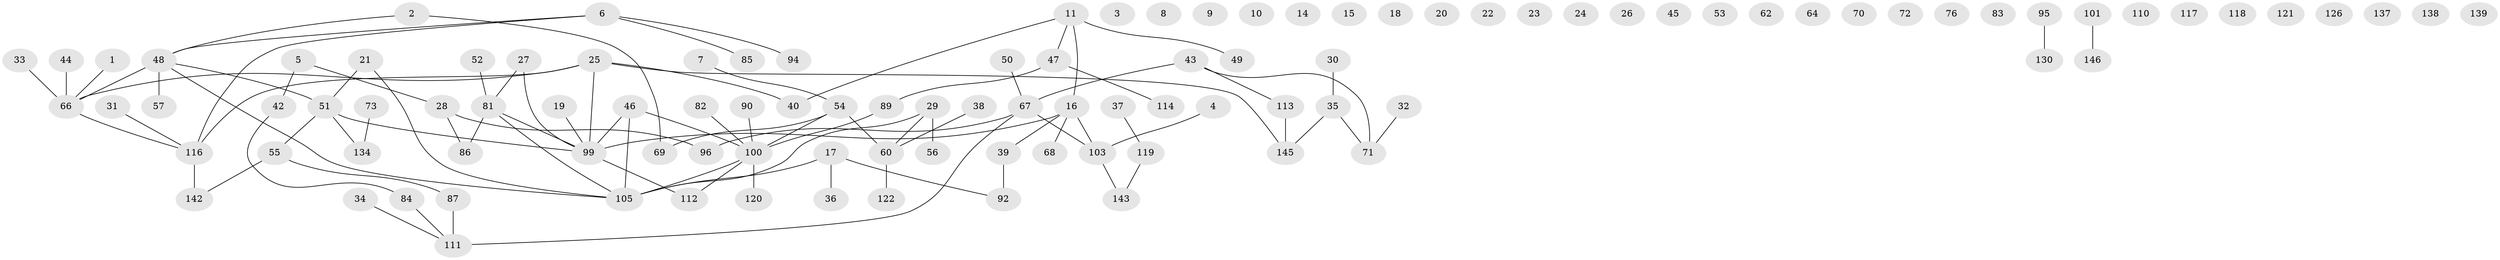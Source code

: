 // original degree distribution, {1: 0.29931972789115646, 2: 0.2585034013605442, 0: 0.17006802721088435, 4: 0.10204081632653061, 3: 0.11564625850340136, 5: 0.034013605442176874, 6: 0.013605442176870748, 8: 0.006802721088435374}
// Generated by graph-tools (version 1.1) at 2025/41/03/06/25 10:41:19]
// undirected, 106 vertices, 95 edges
graph export_dot {
graph [start="1"]
  node [color=gray90,style=filled];
  1;
  2;
  3;
  4 [super="+136"];
  5;
  6 [super="+128"];
  7;
  8 [super="+13"];
  9;
  10 [super="+12"];
  11 [super="+58"];
  14;
  15;
  16 [super="+41"];
  17 [super="+102"];
  18;
  19;
  20;
  21;
  22;
  23;
  24;
  25 [super="+63"];
  26;
  27;
  28 [super="+65"];
  29 [super="+104"];
  30 [super="+75"];
  31;
  32;
  33 [super="+61"];
  34;
  35 [super="+132"];
  36;
  37 [super="+77"];
  38;
  39 [super="+98"];
  40;
  42 [super="+106"];
  43 [super="+78"];
  44;
  45;
  46 [super="+107"];
  47 [super="+80"];
  48 [super="+59"];
  49 [super="+74"];
  50;
  51 [super="+93"];
  52;
  53;
  54;
  55 [super="+125"];
  56;
  57;
  60 [super="+141"];
  62;
  64;
  66 [super="+79"];
  67 [super="+123"];
  68;
  69 [super="+97"];
  70;
  71 [super="+127"];
  72;
  73;
  76;
  81 [super="+88"];
  82 [super="+133"];
  83 [super="+91"];
  84 [super="+109"];
  85;
  86;
  87;
  89;
  90;
  92;
  94;
  95;
  96 [super="+129"];
  99 [super="+115"];
  100 [super="+135"];
  101;
  103 [super="+131"];
  105 [super="+108"];
  110;
  111 [super="+147"];
  112;
  113 [super="+140"];
  114;
  116 [super="+124"];
  117;
  118;
  119;
  120;
  121;
  122;
  126;
  130;
  134;
  137;
  138;
  139;
  142 [super="+144"];
  143;
  145;
  146;
  1 -- 66;
  2 -- 69;
  2 -- 48;
  4 -- 103;
  5 -- 28;
  5 -- 42;
  6 -- 85;
  6 -- 94;
  6 -- 116;
  6 -- 48;
  7 -- 54;
  11 -- 40;
  11 -- 47;
  11 -- 49;
  11 -- 16;
  16 -- 39;
  16 -- 99;
  16 -- 68;
  16 -- 103;
  17 -- 36;
  17 -- 105;
  17 -- 92;
  19 -- 99;
  21 -- 51;
  21 -- 105;
  25 -- 145;
  25 -- 99;
  25 -- 116;
  25 -- 40;
  25 -- 66;
  27 -- 81;
  27 -- 99;
  28 -- 86;
  28 -- 96;
  29 -- 56;
  29 -- 105;
  29 -- 60;
  30 -- 35;
  31 -- 116;
  32 -- 71;
  33 -- 66;
  34 -- 111;
  35 -- 71;
  35 -- 145;
  37 -- 119;
  38 -- 60;
  39 -- 92;
  42 -- 84;
  43 -- 67;
  43 -- 71;
  43 -- 113;
  44 -- 66;
  46 -- 105;
  46 -- 99;
  46 -- 100;
  47 -- 89;
  47 -- 114;
  48 -- 51;
  48 -- 57;
  48 -- 66;
  48 -- 105;
  50 -- 67;
  51 -- 55;
  51 -- 99;
  51 -- 134;
  52 -- 81;
  54 -- 69;
  54 -- 100;
  54 -- 60;
  55 -- 142;
  55 -- 87;
  60 -- 122;
  66 -- 116;
  67 -- 103;
  67 -- 111 [weight=2];
  67 -- 96;
  73 -- 134;
  81 -- 99;
  81 -- 86;
  81 -- 105;
  82 -- 100;
  84 -- 111;
  87 -- 111;
  89 -- 100;
  90 -- 100;
  95 -- 130;
  99 -- 112;
  100 -- 112;
  100 -- 120;
  100 -- 105;
  101 -- 146;
  103 -- 143;
  113 -- 145;
  116 -- 142 [weight=2];
  119 -- 143;
}
